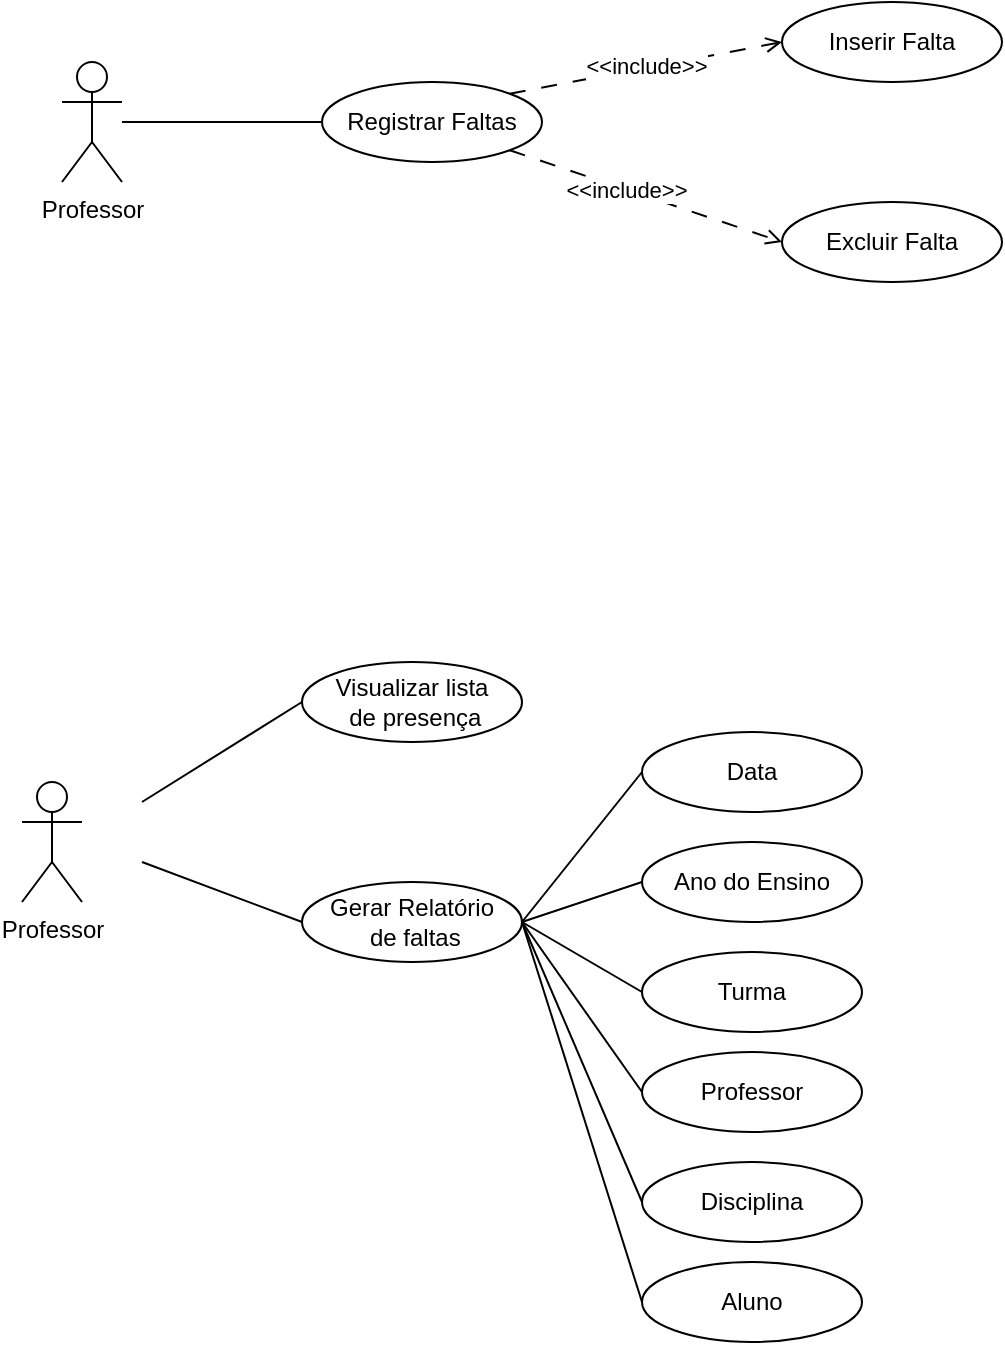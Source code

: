 <mxfile version="23.1.6" type="github">
  <diagram name="Página-1" id="uVfIWwsOY82yQzBy9Nh6">
    <mxGraphModel dx="659" dy="373" grid="1" gridSize="10" guides="1" tooltips="1" connect="1" arrows="1" fold="1" page="1" pageScale="1" pageWidth="827" pageHeight="1169" math="0" shadow="0">
      <root>
        <mxCell id="0" />
        <mxCell id="1" parent="0" />
        <mxCell id="gXARwBMWEtP3ApPDOhzW-40" style="edgeStyle=orthogonalEdgeStyle;rounded=0;orthogonalLoop=1;jettySize=auto;html=1;entryX=0;entryY=0.5;entryDx=0;entryDy=0;endArrow=none;endFill=0;" edge="1" parent="1" source="gXARwBMWEtP3ApPDOhzW-1" target="gXARwBMWEtP3ApPDOhzW-2">
          <mxGeometry relative="1" as="geometry" />
        </mxCell>
        <mxCell id="gXARwBMWEtP3ApPDOhzW-1" value="Professor" style="shape=umlActor;verticalLabelPosition=bottom;verticalAlign=top;html=1;outlineConnect=0;" vertex="1" parent="1">
          <mxGeometry x="220" y="80" width="30" height="60" as="geometry" />
        </mxCell>
        <mxCell id="gXARwBMWEtP3ApPDOhzW-2" value="Registrar Faltas" style="ellipse;whiteSpace=wrap;html=1;" vertex="1" parent="1">
          <mxGeometry x="350" y="90" width="110" height="40" as="geometry" />
        </mxCell>
        <mxCell id="gXARwBMWEtP3ApPDOhzW-4" value="Inserir Falta" style="ellipse;whiteSpace=wrap;html=1;" vertex="1" parent="1">
          <mxGeometry x="580" y="50" width="110" height="40" as="geometry" />
        </mxCell>
        <mxCell id="gXARwBMWEtP3ApPDOhzW-5" value="Excluir Falta" style="ellipse;whiteSpace=wrap;html=1;" vertex="1" parent="1">
          <mxGeometry x="580" y="150" width="110" height="40" as="geometry" />
        </mxCell>
        <mxCell id="gXARwBMWEtP3ApPDOhzW-12" value="Professor" style="shape=umlActor;verticalLabelPosition=bottom;verticalAlign=top;html=1;outlineConnect=0;" vertex="1" parent="1">
          <mxGeometry x="200" y="440" width="30" height="60" as="geometry" />
        </mxCell>
        <mxCell id="gXARwBMWEtP3ApPDOhzW-13" value="Visualizar lista&lt;br&gt;&amp;nbsp;de presença" style="ellipse;whiteSpace=wrap;html=1;" vertex="1" parent="1">
          <mxGeometry x="340" y="380" width="110" height="40" as="geometry" />
        </mxCell>
        <mxCell id="gXARwBMWEtP3ApPDOhzW-14" value="Gerar Relatório&lt;br&gt;&amp;nbsp;de faltas" style="ellipse;whiteSpace=wrap;html=1;" vertex="1" parent="1">
          <mxGeometry x="340" y="490" width="110" height="40" as="geometry" />
        </mxCell>
        <mxCell id="gXARwBMWEtP3ApPDOhzW-15" value="Data" style="ellipse;whiteSpace=wrap;html=1;" vertex="1" parent="1">
          <mxGeometry x="510" y="415" width="110" height="40" as="geometry" />
        </mxCell>
        <mxCell id="gXARwBMWEtP3ApPDOhzW-16" value="Ano do Ensino" style="ellipse;whiteSpace=wrap;html=1;" vertex="1" parent="1">
          <mxGeometry x="510" y="470" width="110" height="40" as="geometry" />
        </mxCell>
        <mxCell id="gXARwBMWEtP3ApPDOhzW-17" value="" style="endArrow=none;html=1;rounded=0;entryX=0;entryY=0.5;entryDx=0;entryDy=0;" edge="1" parent="1" target="gXARwBMWEtP3ApPDOhzW-13">
          <mxGeometry width="50" height="50" relative="1" as="geometry">
            <mxPoint x="260" y="450" as="sourcePoint" />
            <mxPoint x="460" y="500" as="targetPoint" />
          </mxGeometry>
        </mxCell>
        <mxCell id="gXARwBMWEtP3ApPDOhzW-18" value="" style="endArrow=none;html=1;rounded=0;entryX=0;entryY=0.5;entryDx=0;entryDy=0;" edge="1" parent="1" target="gXARwBMWEtP3ApPDOhzW-14">
          <mxGeometry width="50" height="50" relative="1" as="geometry">
            <mxPoint x="260" y="480" as="sourcePoint" />
            <mxPoint x="460" y="500" as="targetPoint" />
          </mxGeometry>
        </mxCell>
        <mxCell id="gXARwBMWEtP3ApPDOhzW-19" value="" style="endArrow=none;html=1;rounded=0;entryX=0;entryY=0.5;entryDx=0;entryDy=0;exitX=1;exitY=0.5;exitDx=0;exitDy=0;" edge="1" parent="1" source="gXARwBMWEtP3ApPDOhzW-14" target="gXARwBMWEtP3ApPDOhzW-15">
          <mxGeometry width="50" height="50" relative="1" as="geometry">
            <mxPoint x="410" y="550" as="sourcePoint" />
            <mxPoint x="460" y="500" as="targetPoint" />
          </mxGeometry>
        </mxCell>
        <mxCell id="gXARwBMWEtP3ApPDOhzW-20" value="" style="endArrow=none;html=1;rounded=0;exitX=0;exitY=0.5;exitDx=0;exitDy=0;entryX=1;entryY=0.5;entryDx=0;entryDy=0;" edge="1" parent="1" source="gXARwBMWEtP3ApPDOhzW-16" target="gXARwBMWEtP3ApPDOhzW-14">
          <mxGeometry width="50" height="50" relative="1" as="geometry">
            <mxPoint x="410" y="550" as="sourcePoint" />
            <mxPoint x="450" y="510" as="targetPoint" />
          </mxGeometry>
        </mxCell>
        <mxCell id="gXARwBMWEtP3ApPDOhzW-21" value="Turma" style="ellipse;whiteSpace=wrap;html=1;" vertex="1" parent="1">
          <mxGeometry x="510" y="525" width="110" height="40" as="geometry" />
        </mxCell>
        <mxCell id="gXARwBMWEtP3ApPDOhzW-22" value="Professor" style="ellipse;whiteSpace=wrap;html=1;" vertex="1" parent="1">
          <mxGeometry x="510" y="575" width="110" height="40" as="geometry" />
        </mxCell>
        <mxCell id="gXARwBMWEtP3ApPDOhzW-23" value="Disciplina" style="ellipse;whiteSpace=wrap;html=1;" vertex="1" parent="1">
          <mxGeometry x="510" y="630" width="110" height="40" as="geometry" />
        </mxCell>
        <mxCell id="gXARwBMWEtP3ApPDOhzW-24" value="Aluno" style="ellipse;whiteSpace=wrap;html=1;" vertex="1" parent="1">
          <mxGeometry x="510" y="680" width="110" height="40" as="geometry" />
        </mxCell>
        <mxCell id="gXARwBMWEtP3ApPDOhzW-26" value="" style="endArrow=none;html=1;rounded=0;entryX=1;entryY=0.5;entryDx=0;entryDy=0;exitX=0;exitY=0.5;exitDx=0;exitDy=0;" edge="1" parent="1" source="gXARwBMWEtP3ApPDOhzW-21" target="gXARwBMWEtP3ApPDOhzW-14">
          <mxGeometry width="50" height="50" relative="1" as="geometry">
            <mxPoint x="370" y="590" as="sourcePoint" />
            <mxPoint x="420" y="540" as="targetPoint" />
          </mxGeometry>
        </mxCell>
        <mxCell id="gXARwBMWEtP3ApPDOhzW-27" value="" style="endArrow=none;html=1;rounded=0;entryX=1;entryY=0.5;entryDx=0;entryDy=0;exitX=0;exitY=0.5;exitDx=0;exitDy=0;" edge="1" parent="1" source="gXARwBMWEtP3ApPDOhzW-22" target="gXARwBMWEtP3ApPDOhzW-14">
          <mxGeometry width="50" height="50" relative="1" as="geometry">
            <mxPoint x="370" y="590" as="sourcePoint" />
            <mxPoint x="420" y="540" as="targetPoint" />
          </mxGeometry>
        </mxCell>
        <mxCell id="gXARwBMWEtP3ApPDOhzW-28" value="" style="endArrow=none;html=1;rounded=0;entryX=1;entryY=0.5;entryDx=0;entryDy=0;exitX=0;exitY=0.5;exitDx=0;exitDy=0;" edge="1" parent="1" source="gXARwBMWEtP3ApPDOhzW-23" target="gXARwBMWEtP3ApPDOhzW-14">
          <mxGeometry width="50" height="50" relative="1" as="geometry">
            <mxPoint x="370" y="590" as="sourcePoint" />
            <mxPoint x="420" y="540" as="targetPoint" />
          </mxGeometry>
        </mxCell>
        <mxCell id="gXARwBMWEtP3ApPDOhzW-29" value="" style="endArrow=none;html=1;rounded=0;entryX=1;entryY=0.5;entryDx=0;entryDy=0;exitX=0;exitY=0.5;exitDx=0;exitDy=0;" edge="1" parent="1" source="gXARwBMWEtP3ApPDOhzW-24" target="gXARwBMWEtP3ApPDOhzW-14">
          <mxGeometry width="50" height="50" relative="1" as="geometry">
            <mxPoint x="370" y="590" as="sourcePoint" />
            <mxPoint x="420" y="540" as="targetPoint" />
          </mxGeometry>
        </mxCell>
        <mxCell id="gXARwBMWEtP3ApPDOhzW-34" value="" style="endArrow=open;html=1;rounded=0;entryX=0;entryY=0.5;entryDx=0;entryDy=0;endFill=0;dashed=1;dashPattern=8 8;exitX=1;exitY=0;exitDx=0;exitDy=0;" edge="1" parent="1" source="gXARwBMWEtP3ApPDOhzW-2" target="gXARwBMWEtP3ApPDOhzW-4">
          <mxGeometry width="50" height="50" relative="1" as="geometry">
            <mxPoint x="460" y="110" as="sourcePoint" />
            <mxPoint x="450" y="140" as="targetPoint" />
          </mxGeometry>
        </mxCell>
        <mxCell id="gXARwBMWEtP3ApPDOhzW-35" value="&amp;lt;&amp;lt;include&amp;gt;&amp;gt;" style="edgeLabel;html=1;align=center;verticalAlign=middle;resizable=0;points=[];" vertex="1" connectable="0" parent="gXARwBMWEtP3ApPDOhzW-34">
          <mxGeometry x="-0.005" y="1" relative="1" as="geometry">
            <mxPoint as="offset" />
          </mxGeometry>
        </mxCell>
        <mxCell id="gXARwBMWEtP3ApPDOhzW-37" value="" style="endArrow=open;html=1;rounded=0;entryX=0;entryY=0.5;entryDx=0;entryDy=0;exitX=1;exitY=1;exitDx=0;exitDy=0;dashed=1;dashPattern=8 8;endFill=0;" edge="1" parent="1" source="gXARwBMWEtP3ApPDOhzW-2" target="gXARwBMWEtP3ApPDOhzW-5">
          <mxGeometry width="50" height="50" relative="1" as="geometry">
            <mxPoint x="400" y="90" as="sourcePoint" />
            <mxPoint x="450" y="40" as="targetPoint" />
          </mxGeometry>
        </mxCell>
        <mxCell id="gXARwBMWEtP3ApPDOhzW-38" value="&amp;lt;&amp;lt;include&amp;gt;&amp;gt;" style="edgeLabel;html=1;align=center;verticalAlign=middle;resizable=0;points=[];" vertex="1" connectable="0" parent="gXARwBMWEtP3ApPDOhzW-37">
          <mxGeometry x="-0.142" relative="1" as="geometry">
            <mxPoint as="offset" />
          </mxGeometry>
        </mxCell>
      </root>
    </mxGraphModel>
  </diagram>
</mxfile>
